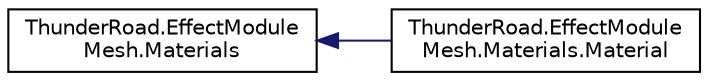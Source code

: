 digraph "Graphical Class Hierarchy"
{
 // LATEX_PDF_SIZE
  edge [fontname="Helvetica",fontsize="10",labelfontname="Helvetica",labelfontsize="10"];
  node [fontname="Helvetica",fontsize="10",shape=record];
  rankdir="LR";
  Node0 [label="ThunderRoad.EffectModule\lMesh.Materials",height=0.2,width=0.4,color="black", fillcolor="white", style="filled",URL="$class_thunder_road_1_1_effect_module_mesh_1_1_materials.html",tooltip="Class Materials."];
  Node0 -> Node1 [dir="back",color="midnightblue",fontsize="10",style="solid",fontname="Helvetica"];
  Node1 [label="ThunderRoad.EffectModule\lMesh.Materials.Material",height=0.2,width=0.4,color="black", fillcolor="white", style="filled",URL="$class_thunder_road_1_1_effect_module_mesh_1_1_materials_1_1_material.html",tooltip="Class Material. Implements the ThunderRoad.EffectModuleMesh.Materials"];
}
